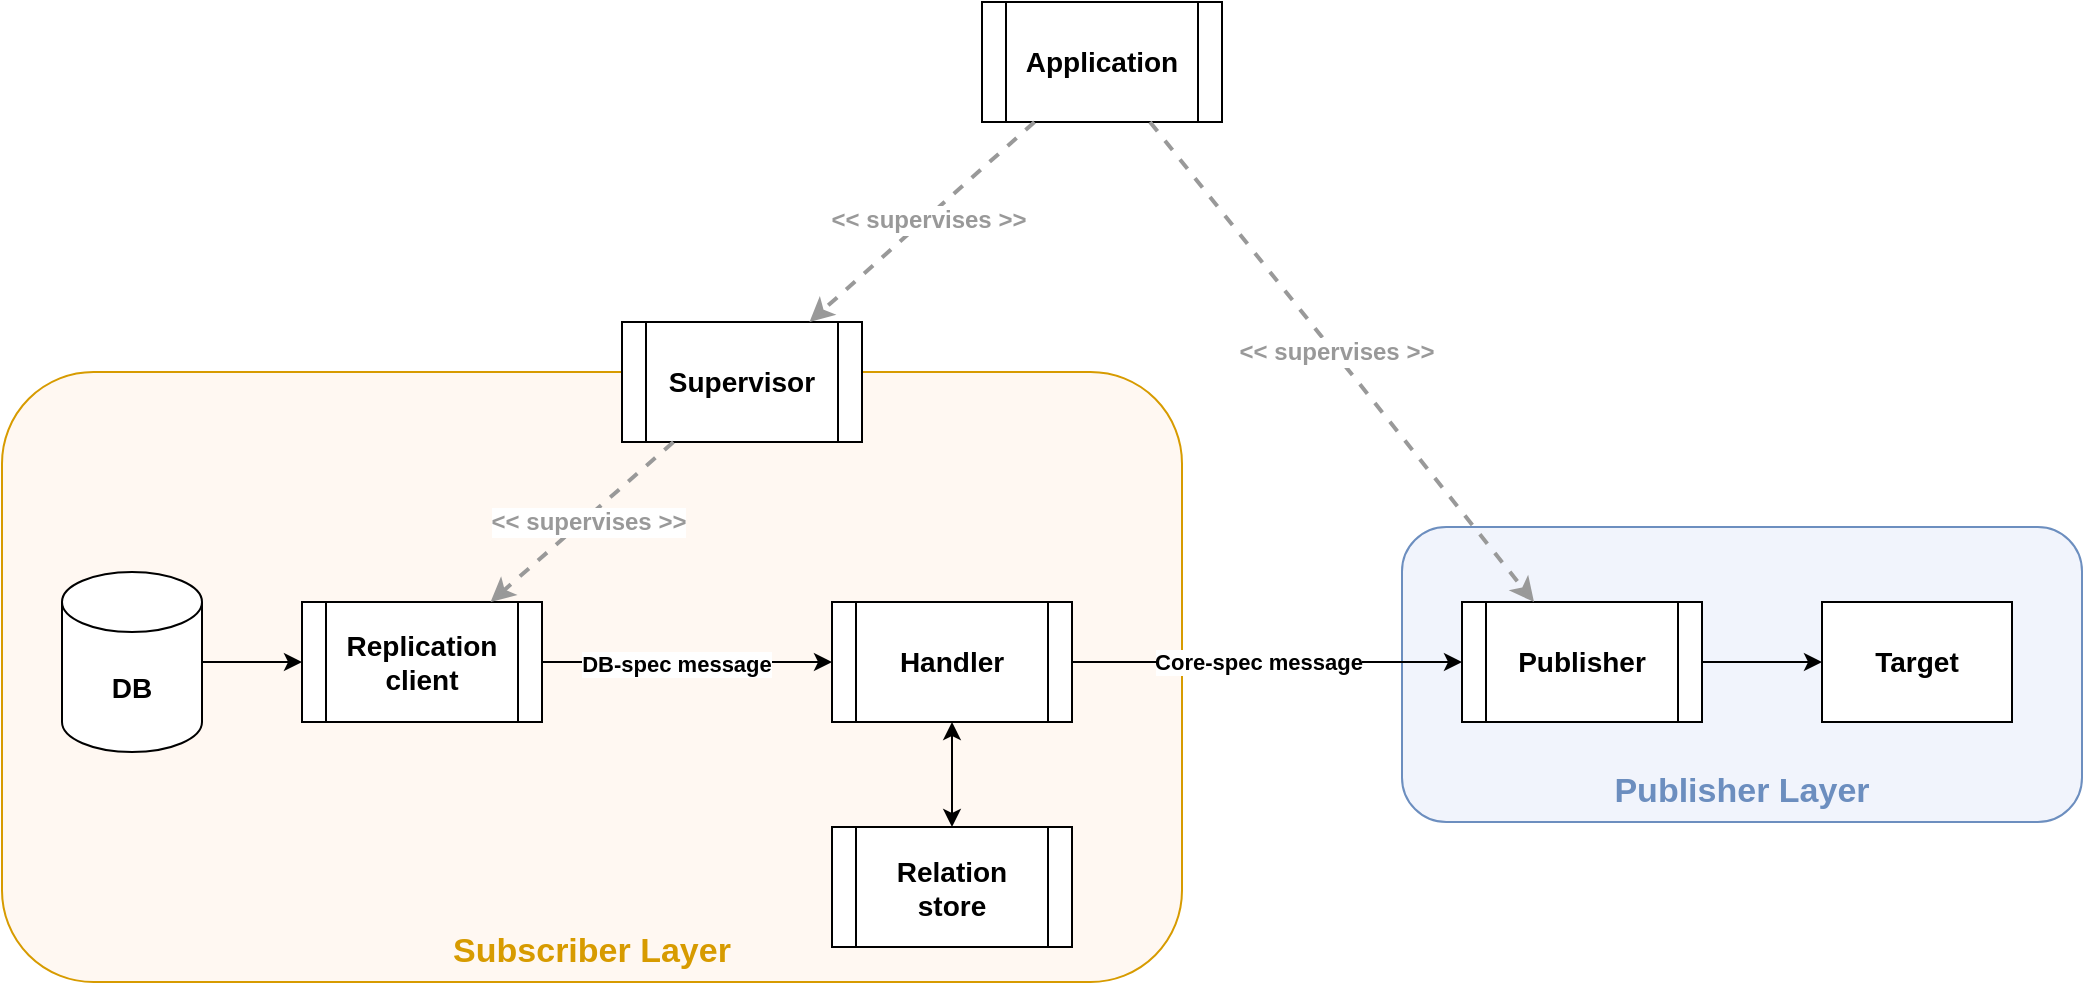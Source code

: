 <mxfile version="27.0.2">
  <diagram name="Page-1" id="7_2nU4gWH4hnf_3eHgfe">
    <mxGraphModel dx="1354" dy="819" grid="1" gridSize="10" guides="1" tooltips="1" connect="1" arrows="1" fold="1" page="1" pageScale="1" pageWidth="850" pageHeight="1100" math="0" shadow="0">
      <root>
        <mxCell id="0" />
        <mxCell id="1" parent="0" />
        <mxCell id="nsdZTSzREaJ90RWsRAdq-21" value="" style="rounded=1;whiteSpace=wrap;html=1;fillColor=#F1F4FC;strokeColor=#6c8ebf;" vertex="1" parent="1">
          <mxGeometry x="800" y="302.5" width="340" height="147.5" as="geometry" />
        </mxCell>
        <mxCell id="nsdZTSzREaJ90RWsRAdq-2" value="" style="rounded=1;whiteSpace=wrap;html=1;fillColor=#FFF8F2;strokeColor=#d79b00;" vertex="1" parent="1">
          <mxGeometry x="100" y="225" width="590" height="305" as="geometry" />
        </mxCell>
        <mxCell id="nsdZTSzREaJ90RWsRAdq-3" value="&lt;b&gt;&lt;font style=&quot;font-size: 17px;&quot;&gt;Subscriber Layer&lt;/font&gt;&lt;/b&gt;" style="text;html=1;align=center;verticalAlign=middle;whiteSpace=wrap;rounded=0;fontColor=#D79B00;" vertex="1" parent="1">
          <mxGeometry x="260" y="500" width="270" height="30" as="geometry" />
        </mxCell>
        <mxCell id="nsdZTSzREaJ90RWsRAdq-4" value="&lt;b&gt;&lt;font style=&quot;font-size: 14px;&quot;&gt;Supervisor&lt;/font&gt;&lt;/b&gt;" style="shape=process;whiteSpace=wrap;html=1;backgroundOutline=1;" vertex="1" parent="1">
          <mxGeometry x="410" y="200" width="120" height="60" as="geometry" />
        </mxCell>
        <mxCell id="nsdZTSzREaJ90RWsRAdq-5" value="&lt;b&gt;&lt;font style=&quot;font-size: 14px;&quot;&gt;Replication&lt;/font&gt;&lt;/b&gt;&lt;div&gt;&lt;b&gt;&lt;font style=&quot;font-size: 14px;&quot;&gt;client&lt;/font&gt;&lt;/b&gt;&lt;/div&gt;" style="shape=process;whiteSpace=wrap;html=1;backgroundOutline=1;" vertex="1" parent="1">
          <mxGeometry x="250" y="340" width="120" height="60" as="geometry" />
        </mxCell>
        <mxCell id="nsdZTSzREaJ90RWsRAdq-6" value="&lt;b&gt;&lt;font style=&quot;font-size: 14px;&quot;&gt;Handler&lt;/font&gt;&lt;/b&gt;" style="shape=process;whiteSpace=wrap;html=1;backgroundOutline=1;" vertex="1" parent="1">
          <mxGeometry x="515" y="340" width="120" height="60" as="geometry" />
        </mxCell>
        <mxCell id="nsdZTSzREaJ90RWsRAdq-7" value="&lt;span style=&quot;font-size: 14px;&quot;&gt;&lt;b&gt;Relation&lt;/b&gt;&lt;/span&gt;&lt;div&gt;&lt;span style=&quot;font-size: 14px;&quot;&gt;&lt;b&gt;store&lt;/b&gt;&lt;/span&gt;&lt;/div&gt;" style="shape=process;whiteSpace=wrap;html=1;backgroundOutline=1;" vertex="1" parent="1">
          <mxGeometry x="515" y="452.5" width="120" height="60" as="geometry" />
        </mxCell>
        <mxCell id="nsdZTSzREaJ90RWsRAdq-12" value="" style="endArrow=classic;html=1;rounded=0;" edge="1" parent="1" source="nsdZTSzREaJ90RWsRAdq-5" target="nsdZTSzREaJ90RWsRAdq-6">
          <mxGeometry width="50" height="50" relative="1" as="geometry">
            <mxPoint x="445" y="430" as="sourcePoint" />
            <mxPoint x="495" y="380" as="targetPoint" />
          </mxGeometry>
        </mxCell>
        <mxCell id="nsdZTSzREaJ90RWsRAdq-30" value="&lt;b&gt;DB-spec&amp;nbsp;&lt;/b&gt;&lt;b style=&quot;background-color: light-dark(#ffffff, var(--ge-dark-color, #121212)); color: light-dark(rgb(0, 0, 0), rgb(255, 255, 255));&quot;&gt;message&lt;/b&gt;" style="edgeLabel;html=1;align=center;verticalAlign=middle;resizable=0;points=[];" vertex="1" connectable="0" parent="nsdZTSzREaJ90RWsRAdq-12">
          <mxGeometry x="-0.074" y="-1" relative="1" as="geometry">
            <mxPoint as="offset" />
          </mxGeometry>
        </mxCell>
        <mxCell id="nsdZTSzREaJ90RWsRAdq-13" value="" style="endArrow=classic;startArrow=classic;html=1;rounded=0;" edge="1" parent="1" source="nsdZTSzREaJ90RWsRAdq-7" target="nsdZTSzREaJ90RWsRAdq-6">
          <mxGeometry width="50" height="50" relative="1" as="geometry">
            <mxPoint x="345" y="430" as="sourcePoint" />
            <mxPoint x="395" y="380" as="targetPoint" />
          </mxGeometry>
        </mxCell>
        <mxCell id="nsdZTSzREaJ90RWsRAdq-14" value="" style="endArrow=classic;html=1;rounded=0;dashed=1;strokeWidth=2;strokeColor=#999999;" edge="1" parent="1" source="nsdZTSzREaJ90RWsRAdq-4" target="nsdZTSzREaJ90RWsRAdq-5">
          <mxGeometry width="50" height="50" relative="1" as="geometry">
            <mxPoint x="510" y="400" as="sourcePoint" />
            <mxPoint x="560" y="350" as="targetPoint" />
          </mxGeometry>
        </mxCell>
        <mxCell id="nsdZTSzREaJ90RWsRAdq-15" value="&lt;b&gt;&lt;font style=&quot;font-size: 12px; color: rgb(153, 153, 153);&quot;&gt;&amp;lt;&amp;lt; supervises &amp;gt;&amp;gt;&lt;/font&gt;&lt;/b&gt;" style="edgeLabel;html=1;align=center;verticalAlign=middle;resizable=0;points=[];" vertex="1" connectable="0" parent="nsdZTSzREaJ90RWsRAdq-14">
          <mxGeometry x="-0.038" y="1" relative="1" as="geometry">
            <mxPoint as="offset" />
          </mxGeometry>
        </mxCell>
        <mxCell id="nsdZTSzREaJ90RWsRAdq-16" value="&lt;b&gt;&lt;font style=&quot;font-size: 14px;&quot;&gt;Application&lt;/font&gt;&lt;/b&gt;" style="shape=process;whiteSpace=wrap;html=1;backgroundOutline=1;" vertex="1" parent="1">
          <mxGeometry x="590" y="40" width="120" height="60" as="geometry" />
        </mxCell>
        <mxCell id="nsdZTSzREaJ90RWsRAdq-18" value="" style="endArrow=classic;html=1;rounded=0;dashed=1;strokeWidth=2;strokeColor=#999999;" edge="1" parent="1" source="nsdZTSzREaJ90RWsRAdq-16" target="nsdZTSzREaJ90RWsRAdq-4">
          <mxGeometry width="50" height="50" relative="1" as="geometry">
            <mxPoint x="458" y="270" as="sourcePoint" />
            <mxPoint x="398" y="350" as="targetPoint" />
          </mxGeometry>
        </mxCell>
        <mxCell id="nsdZTSzREaJ90RWsRAdq-19" value="&lt;b&gt;&lt;font style=&quot;font-size: 12px; color: rgb(153, 153, 153);&quot;&gt;&amp;lt;&amp;lt; supervises &amp;gt;&amp;gt;&lt;/font&gt;&lt;/b&gt;" style="edgeLabel;html=1;align=center;verticalAlign=middle;resizable=0;points=[];" vertex="1" connectable="0" parent="nsdZTSzREaJ90RWsRAdq-18">
          <mxGeometry x="-0.038" y="1" relative="1" as="geometry">
            <mxPoint as="offset" />
          </mxGeometry>
        </mxCell>
        <mxCell id="nsdZTSzREaJ90RWsRAdq-20" value="&lt;b&gt;&lt;font style=&quot;font-size: 14px;&quot;&gt;Publisher&lt;/font&gt;&lt;/b&gt;" style="shape=process;whiteSpace=wrap;html=1;backgroundOutline=1;" vertex="1" parent="1">
          <mxGeometry x="830" y="340" width="120" height="60" as="geometry" />
        </mxCell>
        <mxCell id="nsdZTSzREaJ90RWsRAdq-1" value="&lt;b&gt;&lt;font style=&quot;font-size: 14px;&quot;&gt;DB&lt;/font&gt;&lt;/b&gt;" style="shape=cylinder3;whiteSpace=wrap;html=1;boundedLbl=1;backgroundOutline=1;size=15;" vertex="1" parent="1">
          <mxGeometry x="130" y="325" width="70" height="90" as="geometry" />
        </mxCell>
        <mxCell id="nsdZTSzREaJ90RWsRAdq-24" value="&lt;b&gt;&lt;font style=&quot;font-size: 17px; color: rgb(108, 142, 191);&quot;&gt;Publisher Layer&lt;/font&gt;&lt;/b&gt;" style="text;html=1;align=center;verticalAlign=middle;whiteSpace=wrap;rounded=0;fontColor=#D79B00;" vertex="1" parent="1">
          <mxGeometry x="835" y="420" width="270" height="30" as="geometry" />
        </mxCell>
        <mxCell id="nsdZTSzREaJ90RWsRAdq-25" value="" style="endArrow=classic;html=1;rounded=0;dashed=1;strokeWidth=2;strokeColor=#999999;" edge="1" parent="1" source="nsdZTSzREaJ90RWsRAdq-16" target="nsdZTSzREaJ90RWsRAdq-20">
          <mxGeometry width="50" height="50" relative="1" as="geometry">
            <mxPoint x="626" y="110" as="sourcePoint" />
            <mxPoint x="514" y="210" as="targetPoint" />
          </mxGeometry>
        </mxCell>
        <mxCell id="nsdZTSzREaJ90RWsRAdq-26" value="&lt;b&gt;&lt;font style=&quot;font-size: 12px; color: rgb(153, 153, 153);&quot;&gt;&amp;lt;&amp;lt; supervises &amp;gt;&amp;gt;&lt;/font&gt;&lt;/b&gt;" style="edgeLabel;html=1;align=center;verticalAlign=middle;resizable=0;points=[];" vertex="1" connectable="0" parent="nsdZTSzREaJ90RWsRAdq-25">
          <mxGeometry x="-0.038" y="1" relative="1" as="geometry">
            <mxPoint as="offset" />
          </mxGeometry>
        </mxCell>
        <mxCell id="nsdZTSzREaJ90RWsRAdq-27" value="" style="endArrow=classic;html=1;rounded=0;" edge="1" parent="1" source="nsdZTSzREaJ90RWsRAdq-6" target="nsdZTSzREaJ90RWsRAdq-20">
          <mxGeometry width="50" height="50" relative="1" as="geometry">
            <mxPoint x="435" y="380" as="sourcePoint" />
            <mxPoint x="525" y="380" as="targetPoint" />
          </mxGeometry>
        </mxCell>
        <mxCell id="nsdZTSzREaJ90RWsRAdq-31" value="&lt;b&gt;Core-spec message&lt;/b&gt;" style="edgeLabel;html=1;align=center;verticalAlign=middle;resizable=0;points=[];" vertex="1" connectable="0" parent="nsdZTSzREaJ90RWsRAdq-27">
          <mxGeometry x="-0.046" relative="1" as="geometry">
            <mxPoint as="offset" />
          </mxGeometry>
        </mxCell>
        <mxCell id="nsdZTSzREaJ90RWsRAdq-28" value="" style="endArrow=classic;html=1;rounded=0;" edge="1" parent="1" source="nsdZTSzREaJ90RWsRAdq-1" target="nsdZTSzREaJ90RWsRAdq-5">
          <mxGeometry width="50" height="50" relative="1" as="geometry">
            <mxPoint x="435" y="380" as="sourcePoint" />
            <mxPoint x="525" y="380" as="targetPoint" />
          </mxGeometry>
        </mxCell>
        <mxCell id="nsdZTSzREaJ90RWsRAdq-29" value="" style="endArrow=classic;html=1;rounded=0;" edge="1" parent="1" source="nsdZTSzREaJ90RWsRAdq-20" target="nsdZTSzREaJ90RWsRAdq-32">
          <mxGeometry width="50" height="50" relative="1" as="geometry">
            <mxPoint x="645" y="380" as="sourcePoint" />
            <mxPoint x="840" y="380" as="targetPoint" />
          </mxGeometry>
        </mxCell>
        <mxCell id="nsdZTSzREaJ90RWsRAdq-32" value="&lt;b&gt;&lt;font style=&quot;font-size: 14px;&quot;&gt;Target&lt;/font&gt;&lt;/b&gt;" style="rounded=0;whiteSpace=wrap;html=1;" vertex="1" parent="1">
          <mxGeometry x="1010" y="340" width="95" height="60" as="geometry" />
        </mxCell>
      </root>
    </mxGraphModel>
  </diagram>
</mxfile>

